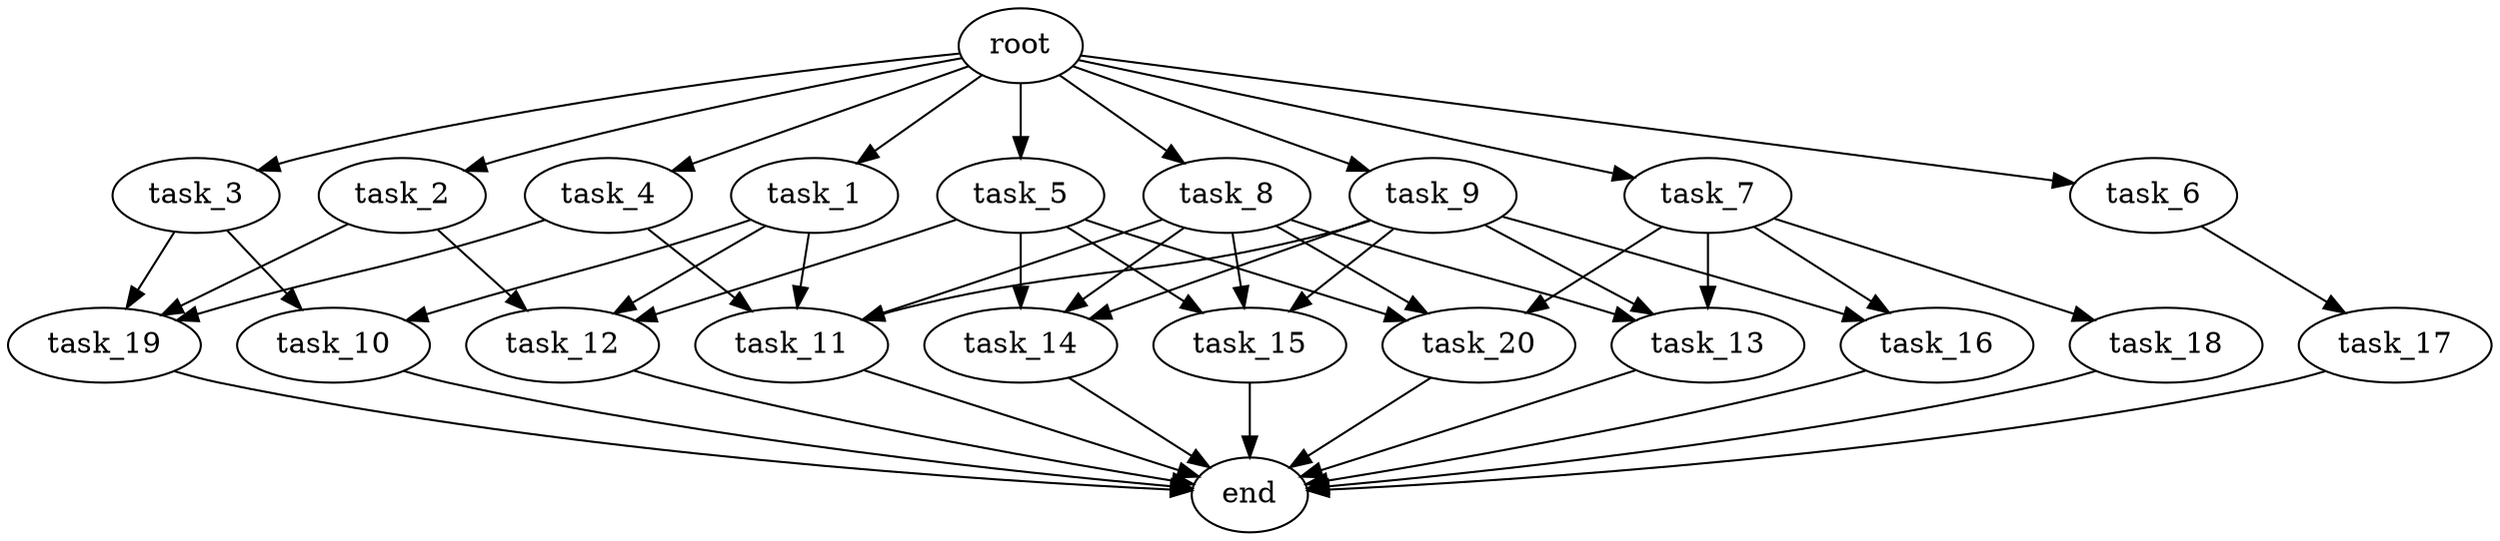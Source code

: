 digraph G {
  root [size="0.000000e+00"];
  task_1 [size="8.087112e+09"];
  task_2 [size="4.534870e+09"];
  task_3 [size="5.132965e+09"];
  task_4 [size="4.568528e+09"];
  task_5 [size="5.783101e+08"];
  task_6 [size="4.624321e+09"];
  task_7 [size="8.069347e+09"];
  task_8 [size="7.233078e+09"];
  task_9 [size="3.960091e+09"];
  task_10 [size="8.164716e+09"];
  task_11 [size="7.458299e+09"];
  task_12 [size="5.783534e+09"];
  task_13 [size="4.538527e+08"];
  task_14 [size="3.445944e+09"];
  task_15 [size="6.385354e+08"];
  task_16 [size="9.941242e+09"];
  task_17 [size="9.345893e+09"];
  task_18 [size="6.911224e+08"];
  task_19 [size="9.337822e+09"];
  task_20 [size="3.183170e+08"];
  end [size="0.000000e+00"];

  root -> task_1 [size="1.000000e-12"];
  root -> task_2 [size="1.000000e-12"];
  root -> task_3 [size="1.000000e-12"];
  root -> task_4 [size="1.000000e-12"];
  root -> task_5 [size="1.000000e-12"];
  root -> task_6 [size="1.000000e-12"];
  root -> task_7 [size="1.000000e-12"];
  root -> task_8 [size="1.000000e-12"];
  root -> task_9 [size="1.000000e-12"];
  task_1 -> task_10 [size="4.082358e+08"];
  task_1 -> task_11 [size="1.864575e+08"];
  task_1 -> task_12 [size="1.927845e+08"];
  task_2 -> task_12 [size="1.927845e+08"];
  task_2 -> task_19 [size="3.112607e+08"];
  task_3 -> task_10 [size="4.082358e+08"];
  task_3 -> task_19 [size="3.112607e+08"];
  task_4 -> task_11 [size="1.864575e+08"];
  task_4 -> task_19 [size="3.112607e+08"];
  task_5 -> task_12 [size="1.927845e+08"];
  task_5 -> task_14 [size="1.148648e+08"];
  task_5 -> task_15 [size="2.128451e+07"];
  task_5 -> task_20 [size="1.061057e+07"];
  task_6 -> task_17 [size="9.345893e+08"];
  task_7 -> task_13 [size="1.512842e+07"];
  task_7 -> task_16 [size="4.970621e+08"];
  task_7 -> task_18 [size="6.911224e+07"];
  task_7 -> task_20 [size="1.061057e+07"];
  task_8 -> task_11 [size="1.864575e+08"];
  task_8 -> task_13 [size="1.512842e+07"];
  task_8 -> task_14 [size="1.148648e+08"];
  task_8 -> task_15 [size="2.128451e+07"];
  task_8 -> task_20 [size="1.061057e+07"];
  task_9 -> task_11 [size="1.864575e+08"];
  task_9 -> task_13 [size="1.512842e+07"];
  task_9 -> task_14 [size="1.148648e+08"];
  task_9 -> task_15 [size="2.128451e+07"];
  task_9 -> task_16 [size="4.970621e+08"];
  task_10 -> end [size="1.000000e-12"];
  task_11 -> end [size="1.000000e-12"];
  task_12 -> end [size="1.000000e-12"];
  task_13 -> end [size="1.000000e-12"];
  task_14 -> end [size="1.000000e-12"];
  task_15 -> end [size="1.000000e-12"];
  task_16 -> end [size="1.000000e-12"];
  task_17 -> end [size="1.000000e-12"];
  task_18 -> end [size="1.000000e-12"];
  task_19 -> end [size="1.000000e-12"];
  task_20 -> end [size="1.000000e-12"];
}
